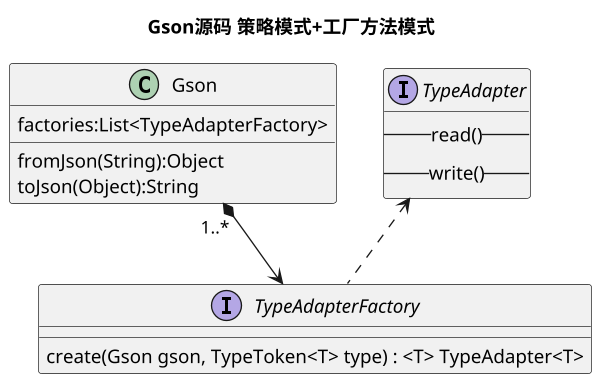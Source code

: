 @startuml
scale 600*600
title Gson源码 策略模式+工厂方法模式
Class Gson{
 factories:List<TypeAdapterFactory>
 fromJson(String):Object
 toJson(Object):String
}
interface TypeAdapter{
    --read()--
    --write()--
}

interface TypeAdapterFactory{
 create(Gson gson, TypeToken<T> type) : <T> TypeAdapter<T>

}
TypeAdapter <.. TypeAdapterFactory
Gson "1..*" *--> TypeAdapterFactory

@enduml